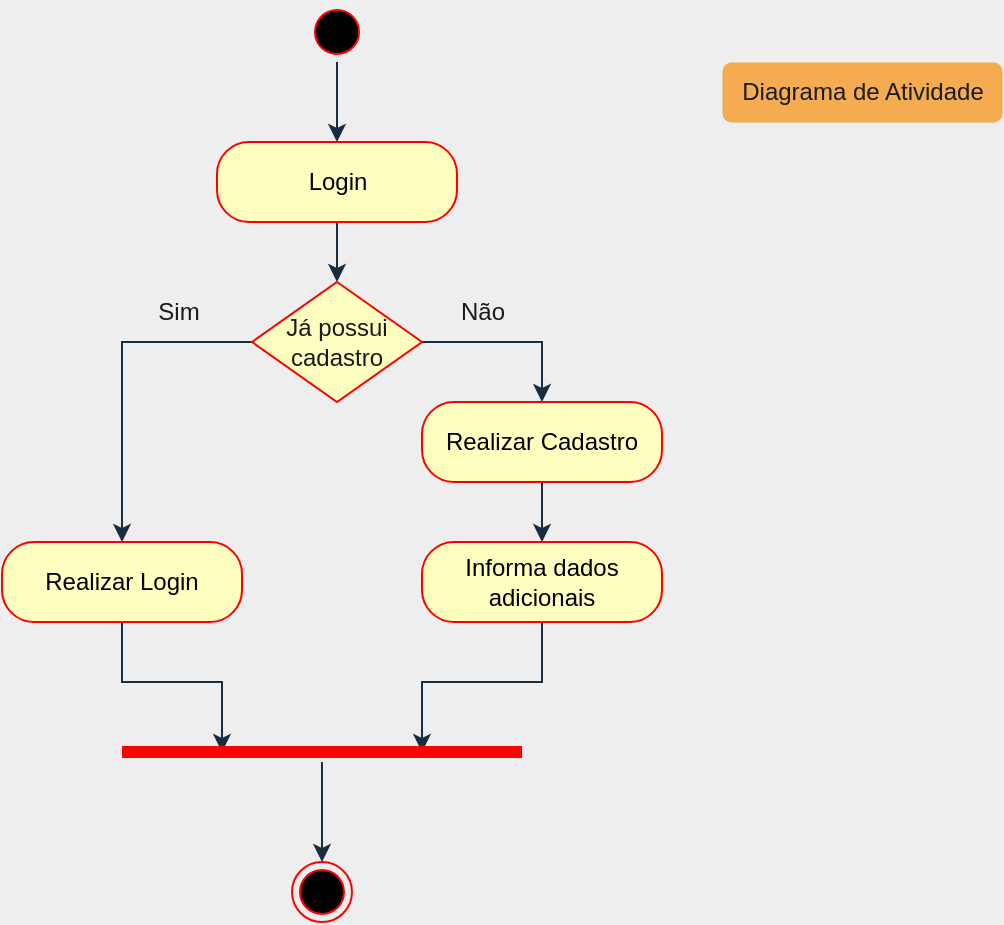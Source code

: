 <mxfile version="20.5.3" type="device"><diagram name="Page-1" id="e7e014a7-5840-1c2e-5031-d8a46d1fe8dd"><mxGraphModel dx="1065" dy="463" grid="1" gridSize="10" guides="1" tooltips="1" connect="1" arrows="1" fold="1" page="1" pageScale="1" pageWidth="1169" pageHeight="826" background="#EEEEEE" math="0" shadow="0"><root><mxCell id="0"/><mxCell id="1" parent="0"/><mxCell id="GCfRjkX88r26EH--hffl-72" value="&lt;div&gt;Diagrama de Atividade&lt;/div&gt;" style="text;html=1;align=center;verticalAlign=middle;resizable=0;points=[];autosize=1;fillColor=#F5AB50;fontColor=#1A1A1A;strokeColor=#909090;strokeWidth=0;perimeterSpacing=0;rounded=1;" vertex="1" parent="1"><mxGeometry x="470" y="120" width="140" height="30" as="geometry"/></mxCell><mxCell id="GCfRjkX88r26EH--hffl-93" value="" style="edgeStyle=orthogonalEdgeStyle;rounded=0;orthogonalLoop=1;jettySize=auto;html=1;strokeColor=#182E3E;fontColor=#1A1A1A;" edge="1" parent="1" source="GCfRjkX88r26EH--hffl-84" target="GCfRjkX88r26EH--hffl-86"><mxGeometry relative="1" as="geometry"/></mxCell><mxCell id="GCfRjkX88r26EH--hffl-84" value="Login" style="rounded=1;whiteSpace=wrap;html=1;arcSize=40;fontColor=#000000;fillColor=#ffffc0;strokeColor=#ff0000;" vertex="1" parent="1"><mxGeometry x="217.5" y="160" width="120" height="40" as="geometry"/></mxCell><mxCell id="GCfRjkX88r26EH--hffl-108" style="edgeStyle=orthogonalEdgeStyle;rounded=0;orthogonalLoop=1;jettySize=auto;html=1;entryX=0.5;entryY=0;entryDx=0;entryDy=0;strokeColor=#182E3E;fontColor=#1A1A1A;" edge="1" parent="1" source="GCfRjkX88r26EH--hffl-86" target="GCfRjkX88r26EH--hffl-95"><mxGeometry relative="1" as="geometry"><Array as="points"><mxPoint x="380" y="260"/></Array></mxGeometry></mxCell><mxCell id="GCfRjkX88r26EH--hffl-138" style="edgeStyle=orthogonalEdgeStyle;rounded=0;orthogonalLoop=1;jettySize=auto;html=1;entryX=0.5;entryY=0;entryDx=0;entryDy=0;strokeColor=#182E3E;fontColor=#1A1A1A;" edge="1" parent="1" source="GCfRjkX88r26EH--hffl-86" target="GCfRjkX88r26EH--hffl-99"><mxGeometry relative="1" as="geometry"/></mxCell><mxCell id="GCfRjkX88r26EH--hffl-86" value="Já possui cadastro" style="rhombus;whiteSpace=wrap;html=1;fillColor=#ffffc0;strokeColor=#ff0000;fontColor=#1A1A1A;" vertex="1" parent="1"><mxGeometry x="235" y="230" width="85" height="60" as="geometry"/></mxCell><mxCell id="GCfRjkX88r26EH--hffl-94" value="" style="edgeStyle=orthogonalEdgeStyle;rounded=0;orthogonalLoop=1;jettySize=auto;html=1;strokeColor=#182E3E;fontColor=#1A1A1A;" edge="1" parent="1" source="GCfRjkX88r26EH--hffl-90" target="GCfRjkX88r26EH--hffl-84"><mxGeometry relative="1" as="geometry"/></mxCell><mxCell id="GCfRjkX88r26EH--hffl-90" value="" style="ellipse;html=1;shape=startState;fillColor=#000000;strokeColor=#ff0000;fontColor=#1A1A1A;" vertex="1" parent="1"><mxGeometry x="262.5" y="90" width="30" height="30" as="geometry"/></mxCell><mxCell id="GCfRjkX88r26EH--hffl-128" value="" style="edgeStyle=orthogonalEdgeStyle;rounded=0;orthogonalLoop=1;jettySize=auto;html=1;strokeColor=#182E3E;fontColor=#1A1A1A;" edge="1" parent="1" source="GCfRjkX88r26EH--hffl-95" target="GCfRjkX88r26EH--hffl-124"><mxGeometry relative="1" as="geometry"/></mxCell><mxCell id="GCfRjkX88r26EH--hffl-95" value="&lt;div&gt;Realizar Cadastro&lt;/div&gt;" style="rounded=1;whiteSpace=wrap;html=1;arcSize=40;fontColor=#000000;fillColor=#ffffc0;strokeColor=#ff0000;" vertex="1" parent="1"><mxGeometry x="320" y="290" width="120" height="40" as="geometry"/></mxCell><mxCell id="GCfRjkX88r26EH--hffl-139" style="edgeStyle=orthogonalEdgeStyle;rounded=0;orthogonalLoop=1;jettySize=auto;html=1;entryX=0.25;entryY=0.5;entryDx=0;entryDy=0;entryPerimeter=0;strokeColor=#182E3E;fontColor=#1A1A1A;" edge="1" parent="1" source="GCfRjkX88r26EH--hffl-99" target="GCfRjkX88r26EH--hffl-132"><mxGeometry relative="1" as="geometry"/></mxCell><mxCell id="GCfRjkX88r26EH--hffl-99" value="Realizar Login" style="rounded=1;whiteSpace=wrap;html=1;arcSize=40;fontColor=#000000;fillColor=#ffffc0;strokeColor=#ff0000;" vertex="1" parent="1"><mxGeometry x="110" y="360" width="120" height="40" as="geometry"/></mxCell><mxCell id="GCfRjkX88r26EH--hffl-109" value="&lt;div&gt;Não&lt;/div&gt;" style="text;html=1;align=center;verticalAlign=middle;resizable=0;points=[];autosize=1;strokeColor=none;fillColor=none;fontColor=#1A1A1A;" vertex="1" parent="1"><mxGeometry x="330" y="230" width="40" height="30" as="geometry"/></mxCell><mxCell id="GCfRjkX88r26EH--hffl-110" value="Sim" style="text;html=1;align=center;verticalAlign=middle;resizable=0;points=[];autosize=1;strokeColor=none;fillColor=none;fontColor=#1A1A1A;" vertex="1" parent="1"><mxGeometry x="177.5" y="230" width="40" height="30" as="geometry"/></mxCell><mxCell id="GCfRjkX88r26EH--hffl-122" value="" style="ellipse;html=1;shape=endState;fillColor=#000000;strokeColor=#ff0000;fontColor=#1A1A1A;" vertex="1" parent="1"><mxGeometry x="255" y="520" width="30" height="30" as="geometry"/></mxCell><mxCell id="GCfRjkX88r26EH--hffl-136" style="edgeStyle=orthogonalEdgeStyle;rounded=0;orthogonalLoop=1;jettySize=auto;html=1;entryX=0.75;entryY=0.5;entryDx=0;entryDy=0;entryPerimeter=0;strokeColor=#182E3E;fontColor=#1A1A1A;" edge="1" parent="1" source="GCfRjkX88r26EH--hffl-124" target="GCfRjkX88r26EH--hffl-132"><mxGeometry relative="1" as="geometry"/></mxCell><mxCell id="GCfRjkX88r26EH--hffl-124" value="Informa dados adicionais" style="rounded=1;whiteSpace=wrap;html=1;arcSize=40;fontColor=#000000;fillColor=#ffffc0;strokeColor=#ff0000;" vertex="1" parent="1"><mxGeometry x="320" y="360" width="120" height="40" as="geometry"/></mxCell><mxCell id="GCfRjkX88r26EH--hffl-135" value="" style="edgeStyle=orthogonalEdgeStyle;rounded=0;orthogonalLoop=1;jettySize=auto;html=1;strokeColor=#182E3E;fontColor=#1A1A1A;" edge="1" parent="1" source="GCfRjkX88r26EH--hffl-132" target="GCfRjkX88r26EH--hffl-122"><mxGeometry relative="1" as="geometry"/></mxCell><mxCell id="GCfRjkX88r26EH--hffl-132" value="" style="shape=line;html=1;strokeWidth=6;strokeColor=#ff0000;fontColor=#1A1A1A;fillColor=#F5AB50;" vertex="1" parent="1"><mxGeometry x="170" y="460" width="200" height="10" as="geometry"/></mxCell></root></mxGraphModel></diagram></mxfile>